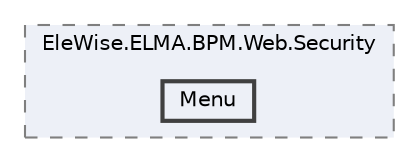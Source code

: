 digraph "Web/Modules/EleWise.ELMA.BPM.Web.Security/Menu"
{
 // LATEX_PDF_SIZE
  bgcolor="transparent";
  edge [fontname=Helvetica,fontsize=10,labelfontname=Helvetica,labelfontsize=10];
  node [fontname=Helvetica,fontsize=10,shape=box,height=0.2,width=0.4];
  compound=true
  subgraph clusterdir_421eb7dfd93239390a8f697457a79baa {
    graph [ bgcolor="#edf0f7", pencolor="grey50", label="EleWise.ELMA.BPM.Web.Security", fontname=Helvetica,fontsize=10 style="filled,dashed", URL="dir_421eb7dfd93239390a8f697457a79baa.html",tooltip=""]
  dir_e1094afbfbc6efccfb7feac04a378bf1 [label="Menu", fillcolor="#edf0f7", color="grey25", style="filled,bold", URL="dir_e1094afbfbc6efccfb7feac04a378bf1.html",tooltip=""];
  }
}
